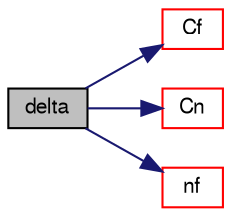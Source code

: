 digraph "delta"
{
  bgcolor="transparent";
  edge [fontname="FreeSans",fontsize="10",labelfontname="FreeSans",labelfontsize="10"];
  node [fontname="FreeSans",fontsize="10",shape=record];
  rankdir="LR";
  Node1275 [label="delta",height=0.2,width=0.4,color="black", fillcolor="grey75", style="filled", fontcolor="black"];
  Node1275 -> Node1276 [color="midnightblue",fontsize="10",style="solid",fontname="FreeSans"];
  Node1276 [label="Cf",height=0.2,width=0.4,color="red",URL="$a22870.html#accde3bfd6f67a9d6a201edbcbbe12a19",tooltip="Return face centres. "];
  Node1275 -> Node1349 [color="midnightblue",fontsize="10",style="solid",fontname="FreeSans"];
  Node1349 [label="Cn",height=0.2,width=0.4,color="red",URL="$a22870.html#a6644397238b36a49d0caf58d1d88e18d",tooltip="Return neighbour cell centres. "];
  Node1275 -> Node1373 [color="midnightblue",fontsize="10",style="solid",fontname="FreeSans"];
  Node1373 [label="nf",height=0.2,width=0.4,color="red",URL="$a22870.html#ac630ebe09f4b9ad480cd839dd3978459",tooltip="Return face normals. "];
}
